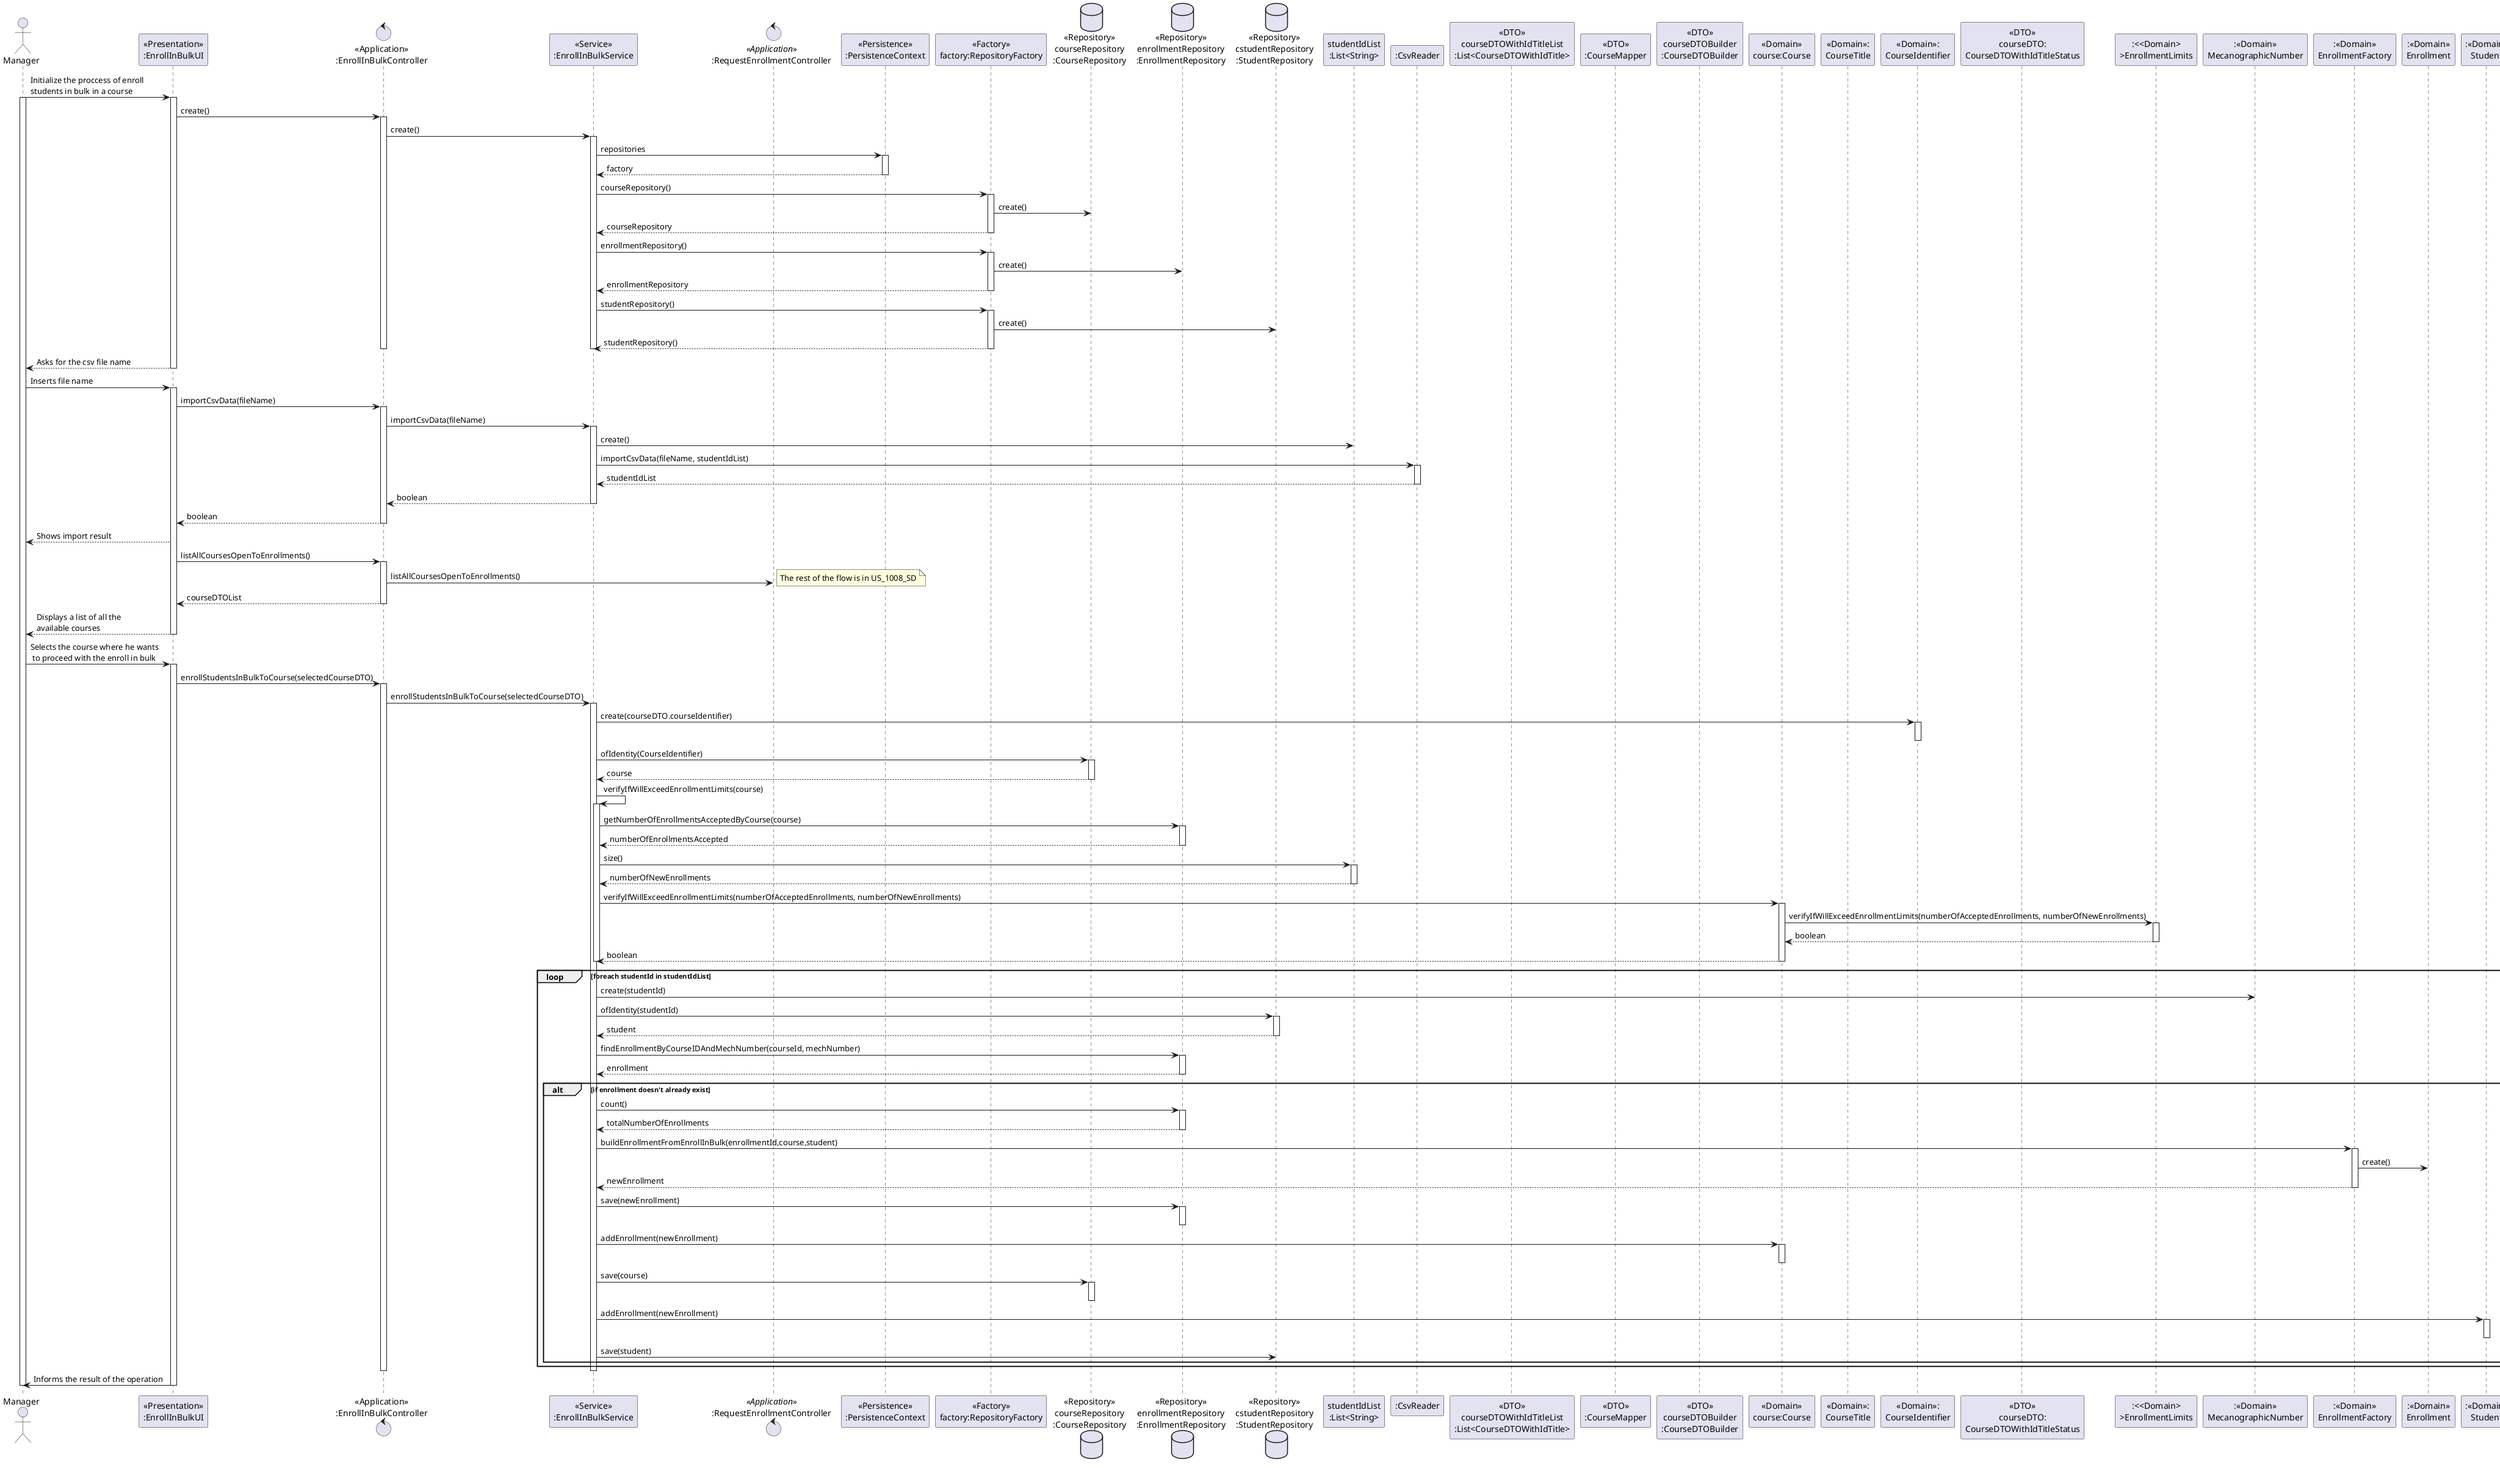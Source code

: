 @startuml

actor Manager as M
participant "<<Presentation>>\n:EnrollInBulkUI" as UI
control "<<Application>>\n:EnrollInBulkController" as CTRL
participant "<<Service>>\n:EnrollInBulkService" as BESv
control ":RequestEnrollmentController" as CONTROLLER <<Application>>
participant "<<Persistence>>\n:PersistenceContext" as PC
participant "<<Factory>>\nfactory:RepositoryFactory" as RF
database "<<Repository>>\ncourseRepository\n:CourseRepository" as CR
database "<<Repository>>\nenrollmentRepository\n:EnrollmentRepository" as ER
database "<<Repository>>\ncstudentRepository\n:StudentRepository" as SR
participant "studentIdList\n:List<String>" as SIL
participant ":CsvReader" as CsvR
participant "<<DTO>>\ncourseDTOWithIdTitleList\n:List<CourseDTOWithIdTitle>" as cDtoL
participant "<<DTO>>\n:CourseMapper" as CM
participant "<<DTO>>\ncourseDTOBuilder\n:CourseDTOBuilder" as cDTOBuilder
participant "<<Domain>>\ncourse:Course" as C
participant "<<Domain>>:\nCourseTitle" as CT
participant "<<Domain>>:\nCourseIdentifier" as CI
participant "<<DTO>>\ncourseDTO:\nCourseDTOWithIdTitleStatus" as cDTO
participant ":<<Domain>\n>EnrollmentLimits" as EL
participant ":<<Domain>>\nMecanographicNumber" as MN
participant ":<<Domain>>\nEnrollmentFactory" as EF
participant ":<<Domain>>\nEnrollment" as E
participant ":<<Domain>>\nStudent" as S


M -> UI : Initialize the proccess of enroll \nstudents in bulk in a course
activate M
activate UI
UI -> CTRL : create()
activate CTRL
CTRL -> BESv : create()
activate BESv
BESv -> PC : repositories
activate PC
PC --> BESv : factory
deactivate PC
BESv -> RF : courseRepository()
activate RF
RF -> CR : create()
RF --> BESv: courseRepository
deactivate RF
BESv -> RF : enrollmentRepository()
activate RF
RF -> ER : create()
RF --> BESv : enrollmentRepository
deactivate RF
BESv -> RF : studentRepository()
activate RF
RF -> SR : create()
RF --> BESv : studentRepository()
deactivate RF
deactivate BESv
deactivate CTRL
UI --> M : Asks for the csv file name
deactivate UI
M -> UI : Inserts file name
activate UI
UI -> CTRL : importCsvData(fileName)
activate CTRL
CTRL -> BESv : importCsvData(fileName)
activate BESv
BESv -> SIL : create()
BESv -> CsvR : importCsvData(fileName, studentIdList)
activate CsvR
CsvR --> BESv : studentIdList
deactivate CsvR
BESv --> CTRL : boolean
deactivate BESv
CTRL --> UI : boolean
deactivate CTRL
UI --> M : Shows import result
UI -> CTRL : listAllCoursesOpenToEnrollments()
activate CTRL
CTRL -> CONTROLLER : listAllCoursesOpenToEnrollments()
note right : The rest of the flow is in US_1008_SD
CTRL --> UI : courseDTOList
deactivate CTRL
UI --> M : Displays a list of all the \navailable courses
deactivate UI
M -> UI : Selects the course where he wants\n to proceed with the enroll in bulk
activate UI
UI -> CTRL : enrollStudentsInBulkToCourse(selectedCourseDTO)
activate CTRL
CTRL -> BESv : enrollStudentsInBulkToCourse(selectedCourseDTO)
activate BESv
BESv -> CI : create(courseDTO.courseIdentifier)
activate CI
deactivate CI
BESv -> CR : ofIdentity(CourseIdentifier)
activate CR
CR --> BESv : course
deactivate CR
BESv -> BESv : verifyIfWillExceedEnrollmentLimits(course)
activate BESv
BESv -> ER : getNumberOfEnrollmentsAcceptedByCourse(course)
activate ER
ER --> BESv : numberOfEnrollmentsAccepted
deactivate ER
BESv -> SIL : size()
activate SIL
SIL --> BESv : numberOfNewEnrollments
deactivate SIL
BESv -> C : verifyIfWillExceedEnrollmentLimits(numberOfAcceptedEnrollments, numberOfNewEnrollments)
activate C
C -> EL : verifyIfWillExceedEnrollmentLimits(numberOfAcceptedEnrollments, numberOfNewEnrollments)
activate EL
EL --> C : boolean
deactivate EL
C --> BESv : boolean
deactivate BESv
deactivate C
loop foreach studentId in studentIdList
BESv -> MN : create(studentId)
BESv -> SR : ofIdentity(studentId)
activate SR
SR --> BESv : student
deactivate SR
BESv -> ER : findEnrollmentByCourseIDAndMechNumber(courseId, mechNumber)
activate ER
ER --> BESv : enrollment
deactivate ER
alt if enrollment doesn't already exist
BESv -> ER : count()
activate ER
ER --> BESv : totalNumberOfEnrollments
deactivate ER
BESv -> EF : buildEnrollmentFromEnrollInBulk(enrollmentId,course,student)
activate EF
EF -> E : create()
EF --> BESv : newEnrollment
deactivate EF
BESv -> ER : save(newEnrollment)
activate ER
deactivate ER
BESv -> C : addEnrollment(newEnrollment)
activate C
deactivate C
BESv -> CR : save(course)
activate CR
deactivate CR
BESv -> S : addEnrollment(newEnrollment)
activate S
deactivate S
BESv -> SR : save(student)
end
activate SR
deactivate SR
end loop
deactivate BESv
deactivate CTRL
UI -> M : Informs the result of the operation
deactivate UI
deactivate M

@enduml